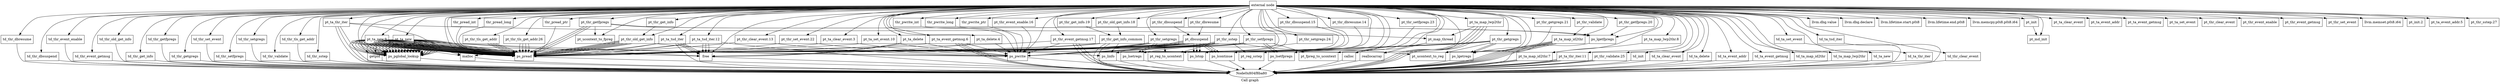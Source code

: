 digraph "Call graph" {
	label="Call graph";

	Node0x804f8ba50 [shape=record,label="{external node}"];
	Node0x804f8ba50 -> Node0x804f8bae0;
	Node0x804f8ba50 -> Node0x804f8bb40;
	Node0x804f8ba50 -> Node0x804f8bba0;
	Node0x804f8ba50 -> Node0x804f8bc00;
	Node0x804f8ba50 -> Node0x804f8bc60;
	Node0x804f8ba50 -> Node0x804f8bcc0;
	Node0x804f8ba50 -> Node0x804f8bd20;
	Node0x804f8ba50 -> Node0x804f8bd80;
	Node0x804f8ba50 -> Node0x804f8bde0;
	Node0x804f8ba50 -> Node0x804f8be40;
	Node0x804f8ba50 -> Node0x804f8bea0;
	Node0x804f8ba50 -> Node0x804f8bf00;
	Node0x804f8ba50 -> Node0x804f8bf60;
	Node0x804f8ba50 -> Node0x804f8bfc0;
	Node0x804f8ba50 -> Node0x804f8c020;
	Node0x804f8ba50 -> Node0x804f8c080;
	Node0x804f8ba50 -> Node0x804f8c0e0;
	Node0x804f8ba50 -> Node0x804f8c140;
	Node0x804f8ba50 -> Node0x804f8c1a0;
	Node0x804f8ba50 -> Node0x804f8c200;
	Node0x804f8ba50 -> Node0x804f8c260;
	Node0x804f8ba50 -> Node0x804f8c2c0;
	Node0x804f8ba50 -> Node0x804f8c320;
	Node0x804f8ba50 -> Node0x804f8c380;
	Node0x804f8ba50 -> Node0x804f8c3e0;
	Node0x804f8ba50 -> Node0x804f8c440;
	Node0x804f8ba50 -> Node0x804f8c4a0;
	Node0x804f8ba50 -> Node0x804f8c500;
	Node0x804f8ba50 -> Node0x804f8c5c0;
	Node0x804f8ba50 -> Node0x804f8c620;
	Node0x804f8ba50 -> Node0x804f8c560;
	Node0x804f8ba50 -> Node0x804f8c680;
	Node0x804f8ba50 -> Node0x804f8c6e0;
	Node0x804f8ba50 -> Node0x804f8c740;
	Node0x804f8ba50 -> Node0x804f8c7a0;
	Node0x804f8ba50 -> Node0x804f8c800;
	Node0x804f8ba50 -> Node0x804f8c860;
	Node0x804f8ba50 -> Node0x804f8c8c0;
	Node0x804f8ba50 -> Node0x804f8c920;
	Node0x804f8ba50 -> Node0x804f8c980;
	Node0x804f8ba50 -> Node0x804f8c9e0;
	Node0x804f8ba50 -> Node0x804f8ca40;
	Node0x804f8ba50 -> Node0x804f8caa0;
	Node0x804f8ba50 -> Node0x804f8cb00;
	Node0x804f8ba50 -> Node0x804f8cb60;
	Node0x804f8ba50 -> Node0x804f8cbc0;
	Node0x804f8ba50 -> Node0x804f8cc20;
	Node0x804f8ba50 -> Node0x804f8cc80;
	Node0x804f8ba50 -> Node0x804f8cd40;
	Node0x804f8ba50 -> Node0x804f8cda0;
	Node0x804f8ba50 -> Node0x804f8ce00;
	Node0x804f8ba50 -> Node0x804f8cec0;
	Node0x804f8ba50 -> Node0x804f8cf80;
	Node0x804f8ba50 -> Node0x804f8d100;
	Node0x804f8ba50 -> Node0x804f8d160;
	Node0x804f8ba50 -> Node0x804f8d1c0;
	Node0x804f8ba50 -> Node0x804f8d220;
	Node0x804f8ba50 -> Node0x804f8d280;
	Node0x804f8ba50 -> Node0x804f8d340;
	Node0x804f8ba50 -> Node0x804f8d3a0;
	Node0x804f8ba50 -> Node0x804f8d400;
	Node0x804f8ba50 -> Node0x804f8d460;
	Node0x804f8ba50 -> Node0x804f8d520;
	Node0x804f8ba50 -> Node0x804f8d580;
	Node0x804f8ba50 -> Node0x804f8d640;
	Node0x804f8ba50 -> Node0x804f8d6a0;
	Node0x804f8ba50 -> Node0x804f8d700;
	Node0x804f8ba50 -> Node0x804f8d7c0;
	Node0x804f8ba50 -> Node0x804f8d880;
	Node0x804f8ba50 -> Node0x804f8d8e0;
	Node0x804f8ba50 -> Node0x804f8d940;
	Node0x804f8ba50 -> Node0x804f8d820;
	Node0x804f8ba50 -> Node0x804f8d760;
	Node0x804f8ba50 -> Node0x804f8ce60;
	Node0x804f8ba50 -> Node0x804f8d5e0;
	Node0x804f8ba50 -> Node0x804f8d9a0;
	Node0x804f8ba50 -> Node0x804f8d4c0;
	Node0x804f8ba50 -> Node0x804f8da00;
	Node0x804f8ba50 -> Node0x804f8da60;
	Node0x804f8ba50 -> Node0x804f8cfe0;
	Node0x804f8ba50 -> Node0x804f8cce0;
	Node0x804f8ba50 -> Node0x804f8dac0;
	Node0x804f8ba50 -> Node0x804f8db20;
	Node0x804f8ba50 -> Node0x804f8d040;
	Node0x804f8ba50 -> Node0x804f8d0a0;
	Node0x804f8ba50 -> Node0x804f8db80;
	Node0x804f8ba50 -> Node0x804f8dbe0;
	Node0x804f8ba50 -> Node0x804f8dc40;
	Node0x804f8ba50 -> Node0x804f8dca0;
	Node0x804f8ba50 -> Node0x804f8dd00;
	Node0x804f8ba50 -> Node0x804f8dd60;
	Node0x804f8ba50 -> Node0x804f8ddc0;
	Node0x804f8ba50 -> Node0x804f8de20;
	Node0x804f8ba50 -> Node0x804f8de80;
	Node0x804f8ba50 -> Node0x804f8dee0;
	Node0x804f8ba50 -> Node0x804f8df40;
	Node0x804f8ba50 -> Node0x804f8dfa0;
	Node0x804f8ba50 -> Node0x804f07000;
	Node0x804f8ba50 -> Node0x804f07060;
	Node0x804f8ba50 -> Node0x804f070c0;
	Node0x804f8ba50 -> Node0x804f07120;
	Node0x804f8ba50 -> Node0x804f07180;
	Node0x804f8ba50 -> Node0x804f07240;
	Node0x804f8ba50 -> Node0x804f072a0;
	Node0x804f8ba50 -> Node0x804f07300;
	Node0x804f8ba50 -> Node0x804f07360;
	Node0x804f8ba50 -> Node0x804f073c0;
	Node0x804f8ba50 -> Node0x804f07420;
	Node0x804f8ba50 -> Node0x804f07480;
	Node0x804f8ba50 -> Node0x804f074e0;
	Node0x804f8ba50 -> Node0x804f07540;
	Node0x804f8bae0 [shape=record,label="{td_init}"];
	Node0x804f8bae0 -> Node0x804f8ba80;
	Node0x804f8bb40 [shape=record,label="{llvm.dbg.value}"];
	Node0x804f8bba0 [shape=record,label="{td_ta_clear_event}"];
	Node0x804f8bba0 -> Node0x804f8ba80;
	Node0x804f8bc00 [shape=record,label="{td_ta_delete}"];
	Node0x804f8bc00 -> Node0x804f8ba80;
	Node0x804f8bc60 [shape=record,label="{td_ta_event_addr}"];
	Node0x804f8bc60 -> Node0x804f8ba80;
	Node0x804f8bcc0 [shape=record,label="{td_ta_event_getmsg}"];
	Node0x804f8bcc0 -> Node0x804f8ba80;
	Node0x804f8bd20 [shape=record,label="{td_ta_map_id2thr}"];
	Node0x804f8bd20 -> Node0x804f8ba80;
	Node0x804f8bd80 [shape=record,label="{td_ta_map_lwp2thr}"];
	Node0x804f8bd80 -> Node0x804f8ba80;
	Node0x804f8bde0 [shape=record,label="{td_ta_new}"];
	Node0x804f8bde0 -> Node0x804f8ba80;
	Node0x804f8be40 [shape=record,label="{td_ta_set_event}"];
	Node0x804f8be40 -> Node0x804f8ba80;
	Node0x804f8c1a0 [shape=record,label="{td_thr_get_info}"];
	Node0x804f8c1a0 -> Node0x804f8ba80;
	Node0x804f8bea0 [shape=record,label="{td_ta_thr_iter}"];
	Node0x804f8bea0 -> Node0x804f8ba80;
	Node0x804f8bf00 [shape=record,label="{td_ta_tsd_iter}"];
	Node0x804f8bf00 -> Node0x804f8ba80;
	Node0x804f8bf60 [shape=record,label="{td_thr_clear_event}"];
	Node0x804f8bf60 -> Node0x804f8ba80;
	Node0x804f8bfc0 [shape=record,label="{td_thr_dbresume}"];
	Node0x804f8bfc0 -> Node0x804f8ba80;
	Node0x804f8c020 [shape=record,label="{td_thr_dbsuspend}"];
	Node0x804f8c020 -> Node0x804f8ba80;
	Node0x804f8c080 [shape=record,label="{td_thr_event_enable}"];
	Node0x804f8c080 -> Node0x804f8ba80;
	Node0x804f8c0e0 [shape=record,label="{td_thr_event_getmsg}"];
	Node0x804f8c0e0 -> Node0x804f8ba80;
	Node0x804f8c140 [shape=record,label="{td_thr_old_get_info}"];
	Node0x804f8c140 -> Node0x804f8ba80;
	Node0x804f8c200 [shape=record,label="{td_thr_getfpregs}"];
	Node0x804f8c200 -> Node0x804f8ba80;
	Node0x804f8c260 [shape=record,label="{td_thr_getgregs}"];
	Node0x804f8c260 -> Node0x804f8ba80;
	Node0x804f8c2c0 [shape=record,label="{td_thr_set_event}"];
	Node0x804f8c2c0 -> Node0x804f8ba80;
	Node0x804f8c320 [shape=record,label="{td_thr_setfpregs}"];
	Node0x804f8c320 -> Node0x804f8ba80;
	Node0x804f8c380 [shape=record,label="{td_thr_setgregs}"];
	Node0x804f8c380 -> Node0x804f8ba80;
	Node0x804f8c3e0 [shape=record,label="{td_thr_validate}"];
	Node0x804f8c3e0 -> Node0x804f8ba80;
	Node0x804f8c440 [shape=record,label="{td_thr_tls_get_addr}"];
	Node0x804f8c440 -> Node0x804f8ba80;
	Node0x804f8c4a0 [shape=record,label="{td_thr_sstep}"];
	Node0x804f8c4a0 -> Node0x804f8ba80;
	Node0x804f8c500 [shape=record,label="{thr_pread_int}"];
	Node0x804f8c500 -> Node0x804f8c560;
	Node0x804f8c5c0 [shape=record,label="{llvm.dbg.declare}"];
	Node0x804f8c620 [shape=record,label="{llvm.lifetime.start.p0i8}"];
	Node0x804f8c560 [shape=record,label="{ps_pread}"];
	Node0x804f8c560 -> Node0x804f8ba80;
	Node0x804f8c680 [shape=record,label="{llvm.lifetime.end.p0i8}"];
	Node0x804f8c6e0 [shape=record,label="{thr_pread_long}"];
	Node0x804f8c6e0 -> Node0x804f8c560;
	Node0x804f8c740 [shape=record,label="{thr_pread_ptr}"];
	Node0x804f8c740 -> Node0x804f8c560;
	Node0x804f8c7a0 [shape=record,label="{thr_pwrite_int}"];
	Node0x804f8c7a0 -> Node0x804f8c800;
	Node0x804f8c800 [shape=record,label="{ps_pwrite}"];
	Node0x804f8c800 -> Node0x804f8ba80;
	Node0x804f8c860 [shape=record,label="{thr_pwrite_long}"];
	Node0x804f8c860 -> Node0x804f8c800;
	Node0x804f8c8c0 [shape=record,label="{thr_pwrite_ptr}"];
	Node0x804f8c8c0 -> Node0x804f8c800;
	Node0x804f8c920 [shape=record,label="{pt_reg_to_ucontext}"];
	Node0x804f8c980 [shape=record,label="{pt_ucontext_to_reg}"];
	Node0x804f8c9e0 [shape=record,label="{pt_fpreg_to_ucontext}"];
	Node0x804f8ca40 [shape=record,label="{llvm.memcpy.p0i8.p0i8.i64}"];
	Node0x804f8caa0 [shape=record,label="{pt_ucontext_to_fpreg}"];
	Node0x804f8cb00 [shape=record,label="{pt_md_init}"];
	Node0x804f8cb60 [shape=record,label="{pt_reg_sstep}"];
	Node0x804f8cbc0 [shape=record,label="{pt_init}"];
	Node0x804f8cbc0 -> Node0x804f8cb00;
	Node0x804f8cc20 [shape=record,label="{pt_ta_clear_event}"];
	Node0x804f8cc80 [shape=record,label="{pt_ta_delete}"];
	Node0x804f8cc80 -> Node0x804f8c800;
	Node0x804f8cc80 -> Node0x804f8cce0;
	Node0x804f8cc80 -> Node0x804f8cce0;
	Node0x804f8cd40 [shape=record,label="{pt_ta_event_addr}"];
	Node0x804f8cda0 [shape=record,label="{pt_ta_event_getmsg}"];
	Node0x804f8ce00 [shape=record,label="{pt_ta_map_id2thr}"];
	Node0x804f8ce00 -> Node0x804f8ba80;
	Node0x804f8ce00 -> Node0x804f8ba80;
	Node0x804f8ce00 -> Node0x804f8ba80;
	Node0x804f8ce00 -> Node0x804f8ba80;
	Node0x804f8ce00 -> Node0x804f8ce60;
	Node0x804f8ce00 -> Node0x804f8ba80;
	Node0x804f8ce00 -> Node0x804f8ba80;
	Node0x804f8cec0 [shape=record,label="{pt_ta_map_lwp2thr}"];
	Node0x804f8cec0 -> Node0x804f8ba80;
	Node0x804f8cec0 -> Node0x804f8ba80;
	Node0x804f8cec0 -> Node0x804f8ba80;
	Node0x804f8cec0 -> Node0x804f8cf20;
	Node0x804f8cec0 -> Node0x804f8ba80;
	Node0x804f8cf80 [shape=record,label="{pt_ta_new}"];
	Node0x804f8cf80 -> Node0x804f8cfe0;
	Node0x804f8cf80 -> Node0x804f8d040;
	Node0x804f8cf80 -> Node0x804f8d040;
	Node0x804f8cf80 -> Node0x804f8d040;
	Node0x804f8cf80 -> Node0x804f8d040;
	Node0x804f8cf80 -> Node0x804f8d040;
	Node0x804f8cf80 -> Node0x804f8d040;
	Node0x804f8cf80 -> Node0x804f8c560;
	Node0x804f8cf80 -> Node0x804f8d040;
	Node0x804f8cf80 -> Node0x804f8c560;
	Node0x804f8cf80 -> Node0x804f8d040;
	Node0x804f8cf80 -> Node0x804f8c560;
	Node0x804f8cf80 -> Node0x804f8d040;
	Node0x804f8cf80 -> Node0x804f8c560;
	Node0x804f8cf80 -> Node0x804f8d040;
	Node0x804f8cf80 -> Node0x804f8c560;
	Node0x804f8cf80 -> Node0x804f8d040;
	Node0x804f8cf80 -> Node0x804f8c560;
	Node0x804f8cf80 -> Node0x804f8d040;
	Node0x804f8cf80 -> Node0x804f8c560;
	Node0x804f8cf80 -> Node0x804f8d040;
	Node0x804f8cf80 -> Node0x804f8c560;
	Node0x804f8cf80 -> Node0x804f8d040;
	Node0x804f8cf80 -> Node0x804f8c560;
	Node0x804f8cf80 -> Node0x804f8d040;
	Node0x804f8cf80 -> Node0x804f8c560;
	Node0x804f8cf80 -> Node0x804f8d040;
	Node0x804f8cf80 -> Node0x804f8c560;
	Node0x804f8cf80 -> Node0x804f8d040;
	Node0x804f8cf80 -> Node0x804f8c560;
	Node0x804f8cf80 -> Node0x804f8d040;
	Node0x804f8cf80 -> Node0x804f8c560;
	Node0x804f8cf80 -> Node0x804f8d040;
	Node0x804f8cf80 -> Node0x804f8c560;
	Node0x804f8cf80 -> Node0x804f8d040;
	Node0x804f8cf80 -> Node0x804f8c560;
	Node0x804f8cf80 -> Node0x804f8d040;
	Node0x804f8cf80 -> Node0x804f8c560;
	Node0x804f8cf80 -> Node0x804f8d040;
	Node0x804f8cf80 -> Node0x804f8c560;
	Node0x804f8cf80 -> Node0x804f8d040;
	Node0x804f8cf80 -> Node0x804f8c560;
	Node0x804f8cf80 -> Node0x804f8d040;
	Node0x804f8cf80 -> Node0x804f8c560;
	Node0x804f8cf80 -> Node0x804f8d0a0;
	Node0x804f8cf80 -> Node0x804f8c800;
	Node0x804f8cf80 -> Node0x804f8cce0;
	Node0x804f8d100 [shape=record,label="{pt_ta_set_event}"];
	Node0x804f8d160 [shape=record,label="{pt_ta_thr_iter}"];
	Node0x804f8d160 -> Node0x804f8c560;
	Node0x804f8d160 -> Node0x804f8ba80;
	Node0x804f8d160 -> Node0x804f8cf20;
	Node0x804f8d160 -> Node0x804f8ba80;
	Node0x804f8d160 -> Node0x804f8ba80;
	Node0x804f8d1c0 [shape=record,label="{pt_ta_tsd_iter}"];
	Node0x804f8d1c0 -> Node0x804f8cfe0;
	Node0x804f8d1c0 -> Node0x804f8c560;
	Node0x804f8d1c0 -> Node0x804f8cce0;
	Node0x804f8d1c0 -> Node0x804f8ba80;
	Node0x804f8d1c0 -> Node0x804f8cce0;
	Node0x804f8d1c0 -> Node0x804f8cce0;
	Node0x804f8d220 [shape=record,label="{pt_thr_clear_event}"];
	Node0x804f8d280 [shape=record,label="{pt_thr_dbresume}"];
	Node0x804f8d280 -> Node0x804f8d2e0;
	Node0x804f8d340 [shape=record,label="{pt_thr_dbsuspend}"];
	Node0x804f8d340 -> Node0x804f8d2e0;
	Node0x804f8d3a0 [shape=record,label="{pt_thr_event_enable}"];
	Node0x804f8d400 [shape=record,label="{pt_thr_event_getmsg}"];
	Node0x804f8d460 [shape=record,label="{pt_thr_old_get_info}"];
	Node0x804f8d460 -> Node0x804f8c560;
	Node0x804f8d460 -> Node0x804f8c560;
	Node0x804f8d460 -> Node0x804f8c560;
	Node0x804f8d460 -> Node0x804f8c560;
	Node0x804f8d460 -> Node0x804f8c560;
	Node0x804f8d460 -> Node0x804f8c560;
	Node0x804f8d460 -> Node0x804f8d4c0;
	Node0x804f8d460 -> Node0x804f8c560;
	Node0x804f8d460 -> Node0x804f8c560;
	Node0x804f8d520 [shape=record,label="{pt_thr_get_info}"];
	Node0x804f8d520 -> Node0x804f8d460;
	Node0x804f8d580 [shape=record,label="{pt_thr_getfpregs}"];
	Node0x804f8d580 -> Node0x804f8d5e0;
	Node0x804f8d580 -> Node0x804f8c560;
	Node0x804f8d580 -> Node0x804f8c560;
	Node0x804f8d580 -> Node0x804f8d5e0;
	Node0x804f8d580 -> Node0x804f8c560;
	Node0x804f8d580 -> Node0x804f8caa0;
	Node0x804f8d640 [shape=record,label="{pt_thr_getgregs}"];
	Node0x804f8d640 -> Node0x804f8ce60;
	Node0x804f8d640 -> Node0x804f8c560;
	Node0x804f8d640 -> Node0x804f8c560;
	Node0x804f8d640 -> Node0x804f8ce60;
	Node0x804f8d640 -> Node0x804f8c560;
	Node0x804f8d640 -> Node0x804f8c980;
	Node0x804f8d6a0 [shape=record,label="{pt_thr_set_event}"];
	Node0x804f8d700 [shape=record,label="{pt_thr_setfpregs}"];
	Node0x804f8d700 -> Node0x804f8d760;
	Node0x804f8d700 -> Node0x804f8c560;
	Node0x804f8d700 -> Node0x804f8c560;
	Node0x804f8d700 -> Node0x804f8d760;
	Node0x804f8d700 -> Node0x804f8c560;
	Node0x804f8d700 -> Node0x804f8c9e0;
	Node0x804f8d700 -> Node0x804f8c800;
	Node0x804f8d7c0 [shape=record,label="{pt_thr_setgregs}"];
	Node0x804f8d7c0 -> Node0x804f8d820;
	Node0x804f8d7c0 -> Node0x804f8c560;
	Node0x804f8d7c0 -> Node0x804f8c560;
	Node0x804f8d7c0 -> Node0x804f8d820;
	Node0x804f8d7c0 -> Node0x804f8c560;
	Node0x804f8d7c0 -> Node0x804f8c920;
	Node0x804f8d7c0 -> Node0x804f8c800;
	Node0x804f8d880 [shape=record,label="{pt_thr_validate}"];
	Node0x804f8d880 -> Node0x804f8ce00;
	Node0x804f8d8e0 [shape=record,label="{pt_thr_tls_get_addr}"];
	Node0x804f8d8e0 -> Node0x804f8c560;
	Node0x804f8d8e0 -> Node0x804f8c560;
	Node0x804f8d8e0 -> Node0x804f8c560;
	Node0x804f8d8e0 -> Node0x804f8c560;
	Node0x804f8d940 [shape=record,label="{pt_thr_sstep}"];
	Node0x804f8d940 -> Node0x804f8c560;
	Node0x804f8d940 -> Node0x804f8c560;
	Node0x804f8d940 -> Node0x804f8c800;
	Node0x804f8d940 -> Node0x804f8c560;
	Node0x804f8d940 -> Node0x804f8c560;
	Node0x804f8d940 -> Node0x804f8c980;
	Node0x804f8d940 -> Node0x804f8cb60;
	Node0x804f8d940 -> Node0x804f8c920;
	Node0x804f8d940 -> Node0x804f8c800;
	Node0x804f8d820 [shape=record,label="{ps_lsetregs}"];
	Node0x804f8d820 -> Node0x804f8ba80;
	Node0x804f8d760 [shape=record,label="{ps_lsetfpregs}"];
	Node0x804f8d760 -> Node0x804f8ba80;
	Node0x804f8ce60 [shape=record,label="{ps_lgetregs}"];
	Node0x804f8ce60 -> Node0x804f8ba80;
	Node0x804f8d5e0 [shape=record,label="{ps_lgetfpregs}"];
	Node0x804f8d5e0 -> Node0x804f8ba80;
	Node0x804f8d9a0 [shape=record,label="{llvm.memset.p0i8.i64}"];
	Node0x804f8d4c0 [shape=record,label="{ps_linfo}"];
	Node0x804f8d4c0 -> Node0x804f8ba80;
	Node0x804f8d2e0 [shape=record,label="{pt_dbsuspend}"];
	Node0x804f8d2e0 -> Node0x804f8da00;
	Node0x804f8d2e0 -> Node0x804f8da60;
	Node0x804f8d2e0 -> Node0x804f8c560;
	Node0x804f8d2e0 -> Node0x804f8c560;
	Node0x804f8d2e0 -> Node0x804f8c560;
	Node0x804f8d2e0 -> Node0x804f8c560;
	Node0x804f8d2e0 -> Node0x804f8c560;
	Node0x804f8d2e0 -> Node0x804f8c560;
	Node0x804f8d2e0 -> Node0x804f8da00;
	Node0x804f8d2e0 -> Node0x804f8da60;
	Node0x804f8d2e0 -> Node0x804f8d4c0;
	Node0x804f8d2e0 -> Node0x804f8da00;
	Node0x804f8d2e0 -> Node0x804f8da60;
	Node0x804f8d2e0 -> Node0x804f8c560;
	Node0x804f8d2e0 -> Node0x804f8c800;
	Node0x804f8da00 [shape=record,label="{ps_lstop}"];
	Node0x804f8da00 -> Node0x804f8ba80;
	Node0x804f8da60 [shape=record,label="{ps_lcontinue}"];
	Node0x804f8da60 -> Node0x804f8ba80;
	Node0x804f8cfe0 [shape=record,label="{malloc}"];
	Node0x804f8cfe0 -> Node0x804f8ba80;
	Node0x804f8cce0 [shape=record,label="{free}"];
	Node0x804f8cce0 -> Node0x804f8ba80;
	Node0x804f8cf20 [shape=record,label="{pt_map_thread}"];
	Node0x804f8cf20 -> Node0x804f8dac0;
	Node0x804f8cf20 -> Node0x804f8db20;
	Node0x804f8dac0 [shape=record,label="{calloc}"];
	Node0x804f8dac0 -> Node0x804f8ba80;
	Node0x804f8db20 [shape=record,label="{reallocarray}"];
	Node0x804f8db20 -> Node0x804f8ba80;
	Node0x804f8d040 [shape=record,label="{ps_pglobal_lookup}"];
	Node0x804f8d040 -> Node0x804f8ba80;
	Node0x804f8d0a0 [shape=record,label="{getpid}"];
	Node0x804f8d0a0 -> Node0x804f8ba80;
	Node0x804f8db80 [shape=record,label="{pt_init.2}"];
	Node0x804f8dbe0 [shape=record,label="{pt_ta_clear_event.3}"];
	Node0x804f8dbe0 -> Node0x804f8c560;
	Node0x804f8dbe0 -> Node0x804f8c800;
	Node0x804f8dc40 [shape=record,label="{pt_ta_delete.4}"];
	Node0x804f8dc40 -> Node0x804f8c800;
	Node0x804f8dc40 -> Node0x804f8cce0;
	Node0x804f8dca0 [shape=record,label="{pt_ta_event_addr.5}"];
	Node0x804f8dd00 [shape=record,label="{pt_ta_event_getmsg.6}"];
	Node0x804f8dd00 -> Node0x804f8ba80;
	Node0x804f8dd00 -> Node0x804f8ba80;
	Node0x804f8dd00 -> Node0x804f8c560;
	Node0x804f8dd00 -> Node0x804f8c800;
	Node0x804f8dd00 -> Node0x804f8ba80;
	Node0x804f8dd60 [shape=record,label="{pt_ta_map_id2thr.7}"];
	Node0x804f8dd60 -> Node0x804f8ba80;
	Node0x804f8dd60 -> Node0x804f8ba80;
	Node0x804f8dd60 -> Node0x804f8ba80;
	Node0x804f8ddc0 [shape=record,label="{pt_ta_map_lwp2thr.8}"];
	Node0x804f8ddc0 -> Node0x804f8dd60;
	Node0x804f8de20 [shape=record,label="{pt_ta_new.9}"];
	Node0x804f8de20 -> Node0x804f8cfe0;
	Node0x804f8de20 -> Node0x804f8d040;
	Node0x804f8de20 -> Node0x804f8d040;
	Node0x804f8de20 -> Node0x804f8d040;
	Node0x804f8de20 -> Node0x804f8d040;
	Node0x804f8de20 -> Node0x804f8d040;
	Node0x804f8de20 -> Node0x804f8d040;
	Node0x804f8de20 -> Node0x804f8d040;
	Node0x804f8de20 -> Node0x804f8d040;
	Node0x804f8de20 -> Node0x804f8d040;
	Node0x804f8de20 -> Node0x804f8c560;
	Node0x804f8de20 -> Node0x804f8d040;
	Node0x804f8de20 -> Node0x804f8c560;
	Node0x804f8de20 -> Node0x804f8d040;
	Node0x804f8de20 -> Node0x804f8c560;
	Node0x804f8de20 -> Node0x804f8d040;
	Node0x804f8de20 -> Node0x804f8c560;
	Node0x804f8de20 -> Node0x804f8d040;
	Node0x804f8de20 -> Node0x804f8c560;
	Node0x804f8de20 -> Node0x804f8d040;
	Node0x804f8de20 -> Node0x804f8c560;
	Node0x804f8de20 -> Node0x804f8d040;
	Node0x804f8de20 -> Node0x804f8c560;
	Node0x804f8de20 -> Node0x804f8d040;
	Node0x804f8de20 -> Node0x804f8c560;
	Node0x804f8de20 -> Node0x804f8d040;
	Node0x804f8de20 -> Node0x804f8c560;
	Node0x804f8de20 -> Node0x804f8d040;
	Node0x804f8de20 -> Node0x804f8c560;
	Node0x804f8de20 -> Node0x804f8d040;
	Node0x804f8de20 -> Node0x804f8c560;
	Node0x804f8de20 -> Node0x804f8d040;
	Node0x804f8de20 -> Node0x804f8c560;
	Node0x804f8de20 -> Node0x804f8d040;
	Node0x804f8de20 -> Node0x804f8c560;
	Node0x804f8de20 -> Node0x804f8d040;
	Node0x804f8de20 -> Node0x804f8c560;
	Node0x804f8de20 -> Node0x804f8d040;
	Node0x804f8de20 -> Node0x804f8c560;
	Node0x804f8de20 -> Node0x804f8d040;
	Node0x804f8de20 -> Node0x804f8c560;
	Node0x804f8de20 -> Node0x804f8d040;
	Node0x804f8de20 -> Node0x804f8c560;
	Node0x804f8de20 -> Node0x804f8d0a0;
	Node0x804f8de20 -> Node0x804f8c800;
	Node0x804f8de20 -> Node0x804f8cce0;
	Node0x804f8de80 [shape=record,label="{pt_ta_set_event.10}"];
	Node0x804f8de80 -> Node0x804f8c560;
	Node0x804f8de80 -> Node0x804f8c800;
	Node0x804f8dee0 [shape=record,label="{pt_ta_thr_iter.11}"];
	Node0x804f8dee0 -> Node0x804f8ba80;
	Node0x804f8dee0 -> Node0x804f8ba80;
	Node0x804f8dee0 -> Node0x804f8ba80;
	Node0x804f8dee0 -> Node0x804f8ba80;
	Node0x804f8df40 [shape=record,label="{pt_ta_tsd_iter.12}"];
	Node0x804f8df40 -> Node0x804f8cfe0;
	Node0x804f8df40 -> Node0x804f8c560;
	Node0x804f8df40 -> Node0x804f8cce0;
	Node0x804f8df40 -> Node0x804f8ba80;
	Node0x804f8df40 -> Node0x804f8cce0;
	Node0x804f8df40 -> Node0x804f8cce0;
	Node0x804f8dfa0 [shape=record,label="{pt_thr_clear_event.13}"];
	Node0x804f8dfa0 -> Node0x804f8c560;
	Node0x804f8dfa0 -> Node0x804f8c800;
	Node0x804f07000 [shape=record,label="{pt_thr_dbresume.14}"];
	Node0x804f07000 -> Node0x804f8da60;
	Node0x804f07060 [shape=record,label="{pt_thr_dbsuspend.15}"];
	Node0x804f07060 -> Node0x804f8da00;
	Node0x804f070c0 [shape=record,label="{pt_thr_event_enable.16}"];
	Node0x804f070c0 -> Node0x804f8c800;
	Node0x804f07120 [shape=record,label="{pt_thr_event_getmsg.17}"];
	Node0x804f07120 -> Node0x804f8ba80;
	Node0x804f07120 -> Node0x804f8c560;
	Node0x804f07120 -> Node0x804f8ba80;
	Node0x804f07120 -> Node0x804f8c800;
	Node0x804f07120 -> Node0x804f8ba80;
	Node0x804f07180 [shape=record,label="{pt_thr_old_get_info.18}"];
	Node0x804f07180 -> Node0x804f071e0;
	Node0x804f07240 [shape=record,label="{pt_thr_get_info.19}"];
	Node0x804f07240 -> Node0x804f071e0;
	Node0x804f072a0 [shape=record,label="{pt_thr_getfpregs.20}"];
	Node0x804f072a0 -> Node0x804f8d5e0;
	Node0x804f07300 [shape=record,label="{pt_thr_getgregs.21}"];
	Node0x804f07300 -> Node0x804f8ce60;
	Node0x804f07360 [shape=record,label="{pt_thr_set_event.22}"];
	Node0x804f07360 -> Node0x804f8c560;
	Node0x804f07360 -> Node0x804f8c800;
	Node0x804f073c0 [shape=record,label="{pt_thr_setfpregs.23}"];
	Node0x804f073c0 -> Node0x804f8d760;
	Node0x804f07420 [shape=record,label="{pt_thr_setgregs.24}"];
	Node0x804f07420 -> Node0x804f8d820;
	Node0x804f07480 [shape=record,label="{pt_thr_validate.25}"];
	Node0x804f07480 -> Node0x804f8ba80;
	Node0x804f07480 -> Node0x804f8ba80;
	Node0x804f07480 -> Node0x804f8ba80;
	Node0x804f074e0 [shape=record,label="{pt_thr_tls_get_addr.26}"];
	Node0x804f074e0 -> Node0x804f8c560;
	Node0x804f074e0 -> Node0x804f8c560;
	Node0x804f074e0 -> Node0x804f8c560;
	Node0x804f074e0 -> Node0x804f8c560;
	Node0x804f07540 [shape=record,label="{pt_thr_sstep.27}"];
	Node0x804f071e0 [shape=record,label="{pt_thr_get_info_common}"];
	Node0x804f071e0 -> Node0x804f8ba80;
	Node0x804f071e0 -> Node0x804f8ba80;
	Node0x804f071e0 -> Node0x804f8c560;
	Node0x804f071e0 -> Node0x804f8c560;
	Node0x804f071e0 -> Node0x804f8d4c0;
}
